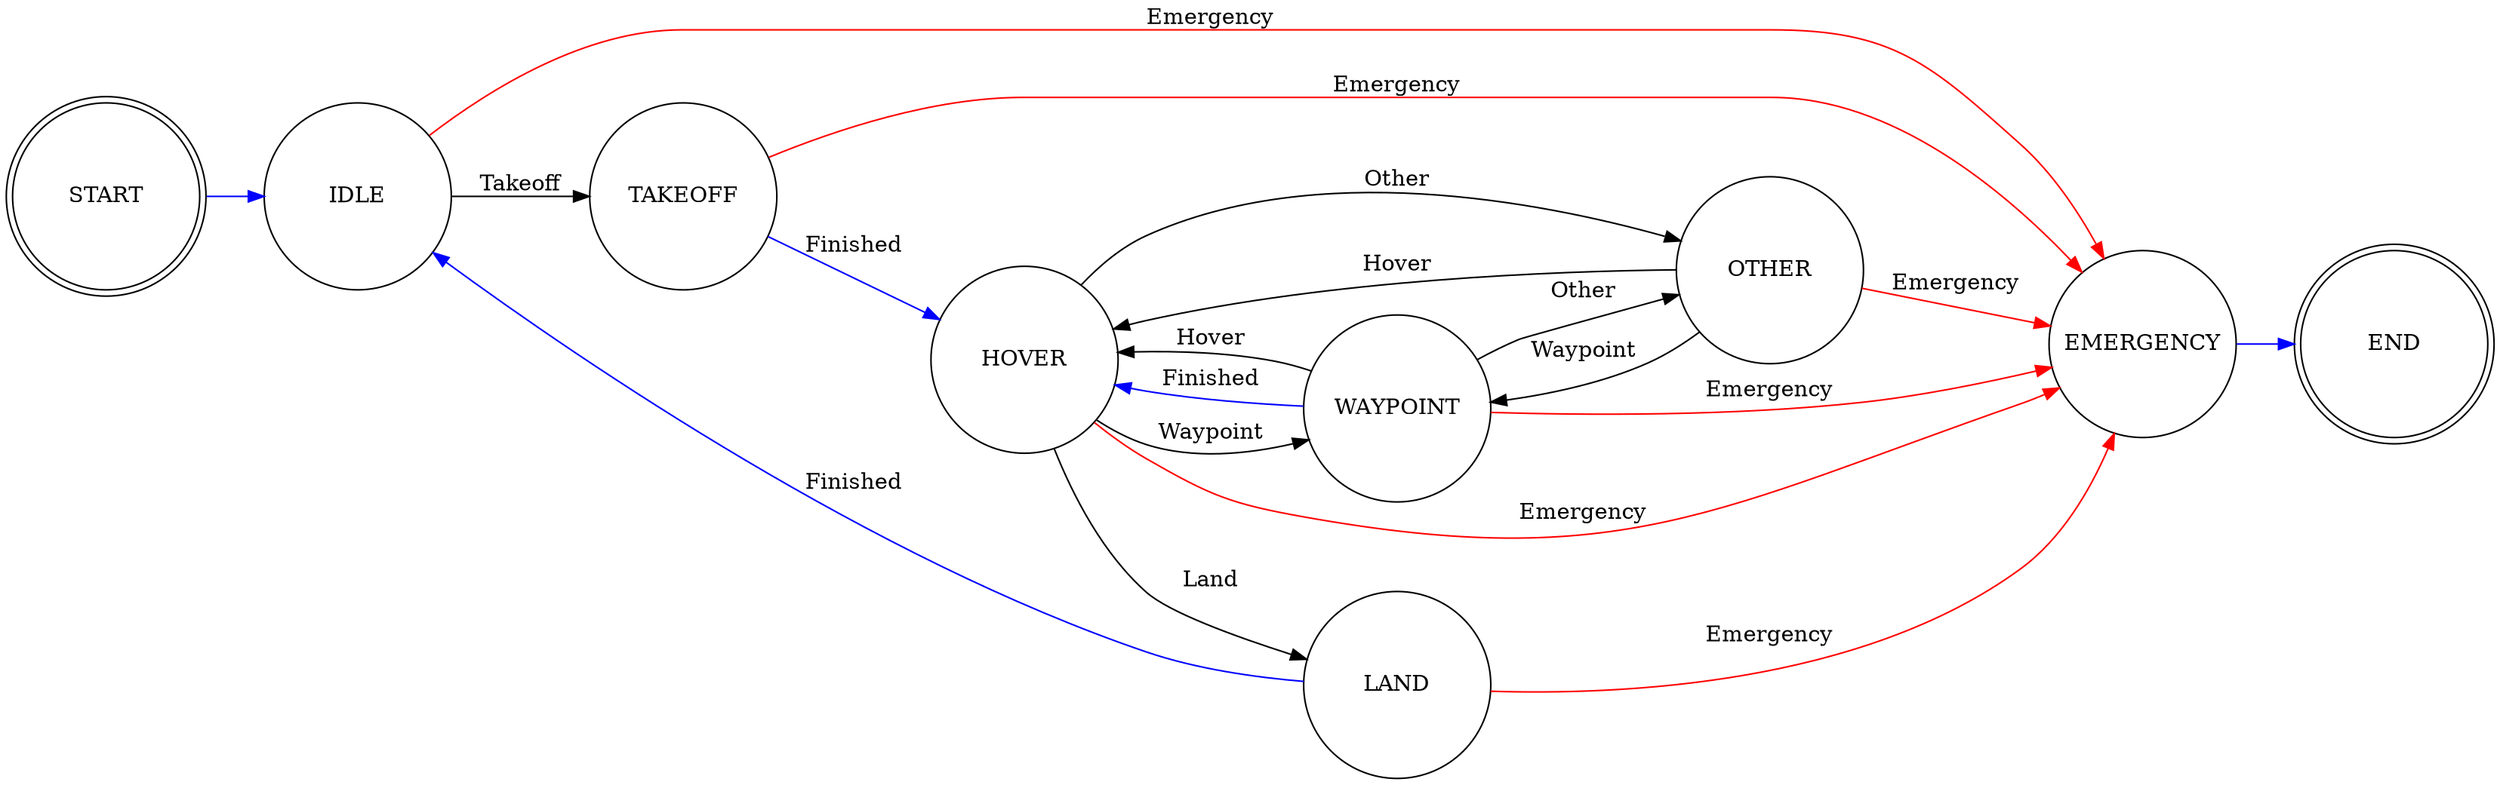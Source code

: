 digraph hal_quadrotor
{
	rankdir=LR
	node [shape = circle, width=1.65]; 
	IDLE TAKEOFF HOVER LAND EMERGENCY WAYPOINT OTHER; 
	node [shape = doublecircle, label="START"] START;
	node [shape = doublecircle, label="END"] END;
	START -> IDLE [ color="#0000ff" ];
	IDLE -> TAKEOFF [ label = "Takeoff" ];
	TAKEOFF -> HOVER [ label = "Finished", color="#0000ff" ];
	HOVER -> OTHER [ label = "Other" ];
	HOVER -> WAYPOINT [ label = "Waypoint" ];
	OTHER -> HOVER [ label = "Hover" ];
	OTHER -> WAYPOINT [ label = "Waypoint" ];
	WAYPOINT -> OTHER [ label = "Other" ];
	WAYPOINT -> HOVER [ label = "Hover" ];
	HOVER -> LAND [ label = "Land" ];
	LAND -> IDLE [ label = "Finished", color="#0000ff" ];
	WAYPOINT -> HOVER [ label = "Finished", color="#0000ff" ];
	IDLE -> EMERGENCY [ label = "Emergency", color="#ff0000" ];
	TAKEOFF -> EMERGENCY [ label = "Emergency", color="#ff0000" ];
	HOVER -> EMERGENCY [ label = "Emergency", color="#ff0000" ];
	OTHER -> EMERGENCY [ label = "Emergency", color="#ff0000" ];
	LAND -> EMERGENCY [ label = "Emergency", color="#ff0000" ];
	WAYPOINT -> EMERGENCY [ label = "Emergency", color="#ff0000" ];
	EMERGENCY -> END [ color="#0000ff" ];
}
